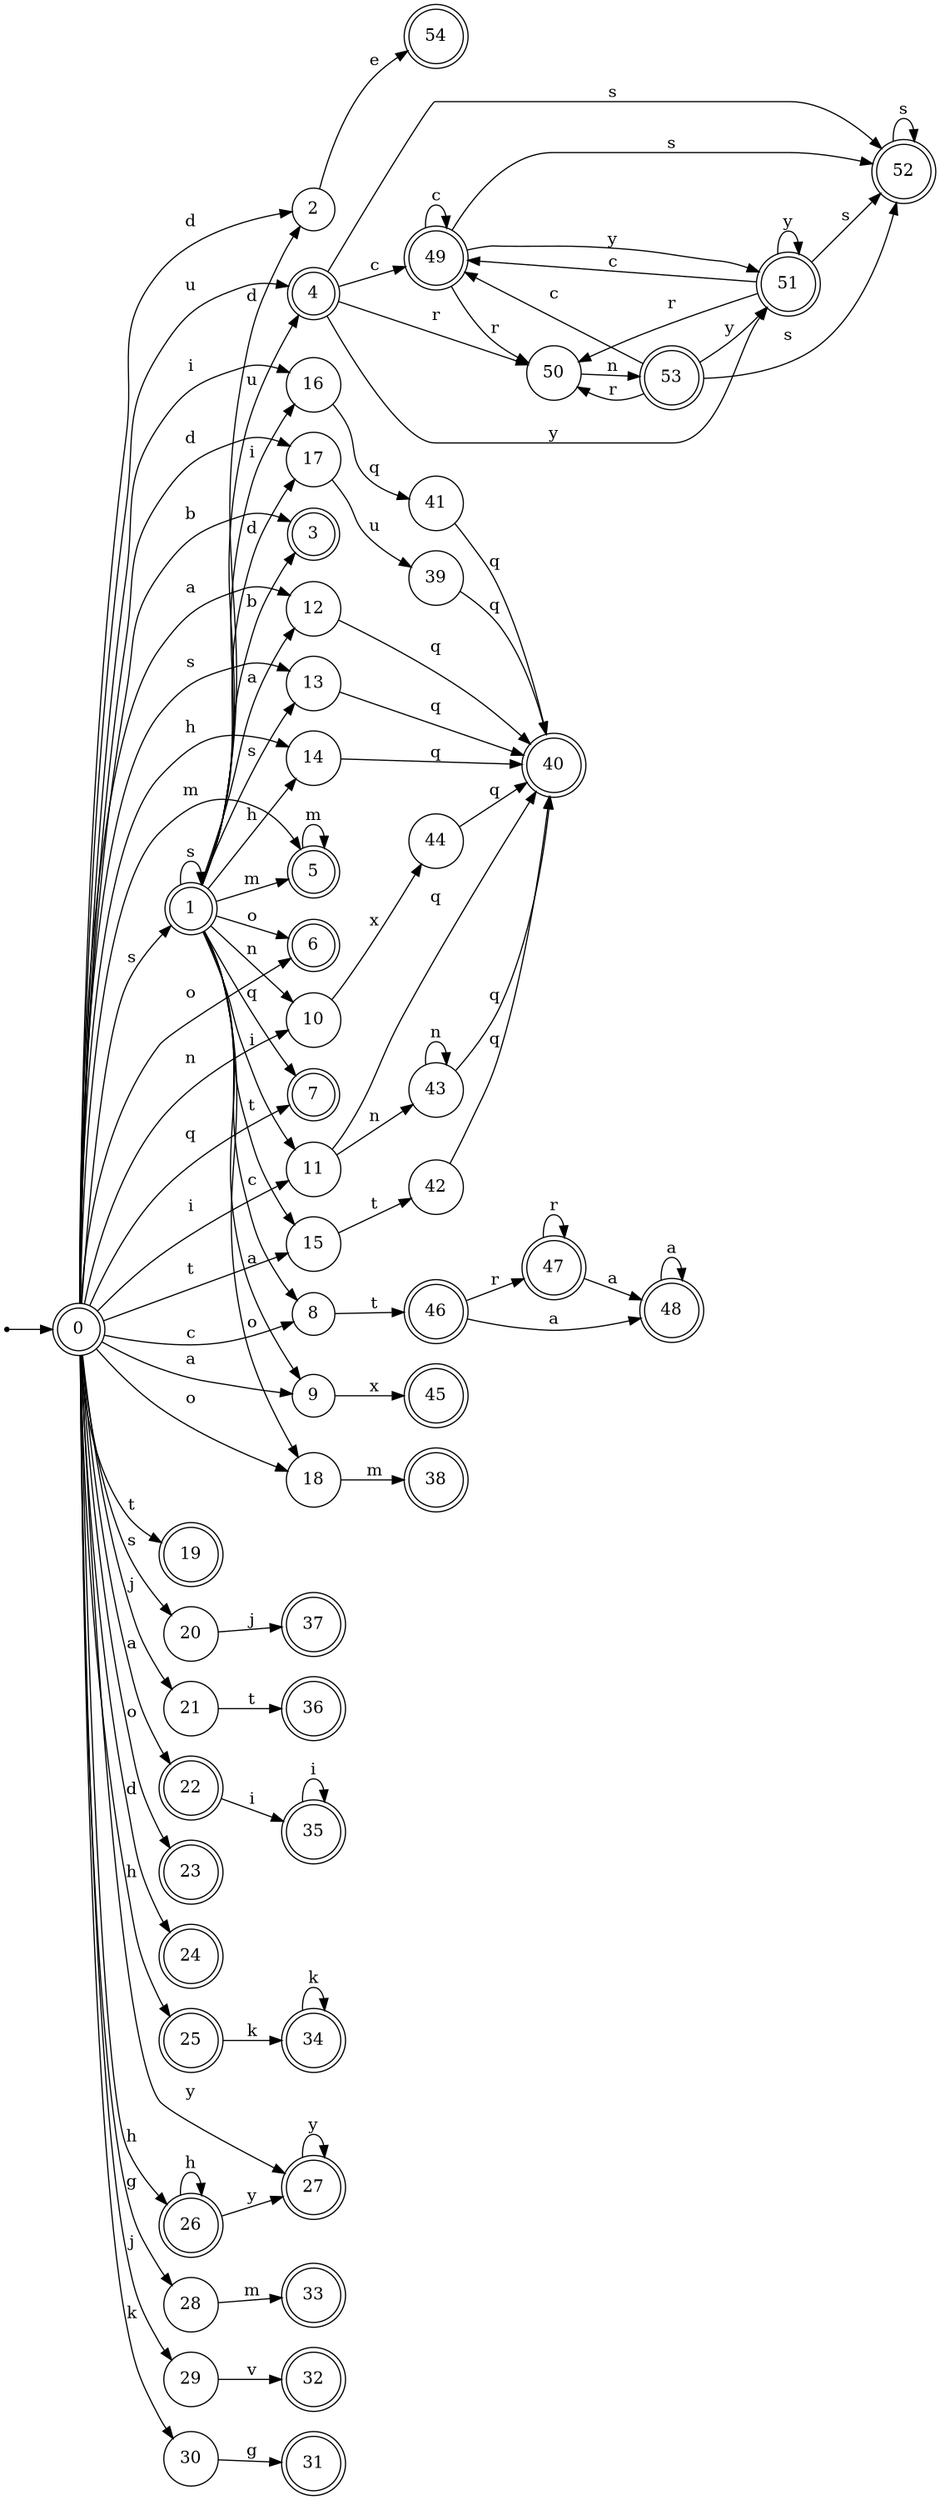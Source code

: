 digraph finite_state_machine {
rankdir=LR;
size="20,20";
node [shape = point]; "dummy0"
node [shape = doublecircle]; "0";"dummy0" -> "0";
node [shape = doublecircle]; "1";node [shape = circle]; "2";
node [shape = doublecircle]; "3";node [shape = doublecircle]; "4";node [shape = doublecircle]; "5";node [shape = doublecircle]; "6";node [shape = doublecircle]; "7";node [shape = circle]; "8";
node [shape = circle]; "9";
node [shape = circle]; "10";
node [shape = circle]; "11";
node [shape = circle]; "12";
node [shape = circle]; "13";
node [shape = circle]; "14";
node [shape = circle]; "15";
node [shape = circle]; "16";
node [shape = circle]; "17";
node [shape = circle]; "18";
node [shape = doublecircle]; "19";node [shape = circle]; "20";
node [shape = circle]; "21";
node [shape = doublecircle]; "22";node [shape = doublecircle]; "23";node [shape = doublecircle]; "24";node [shape = doublecircle]; "25";node [shape = doublecircle]; "26";node [shape = doublecircle]; "27";node [shape = circle]; "28";
node [shape = circle]; "29";
node [shape = circle]; "30";
node [shape = doublecircle]; "31";node [shape = doublecircle]; "32";node [shape = doublecircle]; "33";node [shape = doublecircle]; "34";node [shape = doublecircle]; "35";node [shape = doublecircle]; "36";node [shape = doublecircle]; "37";node [shape = doublecircle]; "38";node [shape = circle]; "39";
node [shape = doublecircle]; "40";node [shape = circle]; "41";
node [shape = circle]; "42";
node [shape = circle]; "43";
node [shape = circle]; "44";
node [shape = doublecircle]; "45";node [shape = doublecircle]; "46";node [shape = doublecircle]; "47";node [shape = doublecircle]; "48";node [shape = doublecircle]; "49";node [shape = circle]; "50";
node [shape = doublecircle]; "51";node [shape = doublecircle]; "52";node [shape = doublecircle]; "53";node [shape = doublecircle]; "54";"0" -> "1" [label = "s"];
 "0" -> "20" [label = "s"];
 "0" -> "13" [label = "s"];
 "0" -> "24" [label = "d"];
 "0" -> "17" [label = "d"];
 "0" -> "2" [label = "d"];
 "0" -> "3" [label = "b"];
 "0" -> "4" [label = "u"];
 "0" -> "5" [label = "m"];
 "0" -> "18" [label = "o"];
 "0" -> "6" [label = "o"];
 "0" -> "23" [label = "o"];
 "0" -> "7" [label = "q"];
 "0" -> "8" [label = "c"];
 "0" -> "9" [label = "a"];
 "0" -> "12" [label = "a"];
 "0" -> "22" [label = "a"];
 "0" -> "10" [label = "n"];
 "0" -> "16" [label = "i"];
 "0" -> "11" [label = "i"];
 "0" -> "25" [label = "h"];
 "0" -> "26" [label = "h"];
 "0" -> "14" [label = "h"];
 "0" -> "19" [label = "t"];
 "0" -> "15" [label = "t"];
 "0" -> "29" [label = "j"];
 "0" -> "21" [label = "j"];
 "0" -> "27" [label = "y"];
 "0" -> "28" [label = "g"];
 "0" -> "30" [label = "k"];
 "30" -> "31" [label = "g"];
 "29" -> "32" [label = "v"];
 "28" -> "33" [label = "m"];
 "27" -> "27" [label = "y"];
 "26" -> "26" [label = "h"];
 "26" -> "27" [label = "y"];
 "25" -> "34" [label = "k"];
 "34" -> "34" [label = "k"];
 "22" -> "35" [label = "i"];
 "35" -> "35" [label = "i"];
 "21" -> "36" [label = "t"];
 "20" -> "37" [label = "j"];
 "18" -> "38" [label = "m"];
 "17" -> "39" [label = "u"];
 "39" -> "40" [label = "q"];
 "16" -> "41" [label = "q"];
 "41" -> "40" [label = "q"];
 "15" -> "42" [label = "t"];
 "42" -> "40" [label = "q"];
 "14" -> "40" [label = "q"];
 "13" -> "40" [label = "q"];
 "12" -> "40" [label = "q"];
 "11" -> "43" [label = "n"];
 "11" -> "40" [label = "q"];
 "43" -> "43" [label = "n"];
 "43" -> "40" [label = "q"];
 "10" -> "44" [label = "x"];
 "44" -> "40" [label = "q"];
 "9" -> "45" [label = "x"];
 "8" -> "46" [label = "t"];
 "46" -> "47" [label = "r"];
 "46" -> "48" [label = "a"];
 "48" -> "48" [label = "a"];
 "47" -> "47" [label = "r"];
 "47" -> "48" [label = "a"];
 "5" -> "5" [label = "m"];
 "4" -> "49" [label = "c"];
 "4" -> "50" [label = "r"];
 "4" -> "51" [label = "y"];
 "4" -> "52" [label = "s"];
 "52" -> "52" [label = "s"];
 "51" -> "51" [label = "y"];
 "51" -> "49" [label = "c"];
 "51" -> "50" [label = "r"];
 "51" -> "52" [label = "s"];
 "50" -> "53" [label = "n"];
 "53" -> "50" [label = "r"];
 "53" -> "49" [label = "c"];
 "53" -> "51" [label = "y"];
 "53" -> "52" [label = "s"];
 "49" -> "49" [label = "c"];
 "49" -> "50" [label = "r"];
 "49" -> "51" [label = "y"];
 "49" -> "52" [label = "s"];
 "2" -> "54" [label = "e"];
 "1" -> "1" [label = "s"];
 "1" -> "13" [label = "s"];
 "1" -> "17" [label = "d"];
 "1" -> "2" [label = "d"];
 "1" -> "3" [label = "b"];
 "1" -> "4" [label = "u"];
 "1" -> "5" [label = "m"];
 "1" -> "18" [label = "o"];
 "1" -> "6" [label = "o"];
 "1" -> "7" [label = "q"];
 "1" -> "8" [label = "c"];
 "1" -> "9" [label = "a"];
 "1" -> "12" [label = "a"];
 "1" -> "10" [label = "n"];
 "1" -> "16" [label = "i"];
 "1" -> "11" [label = "i"];
 "1" -> "14" [label = "h"];
 "1" -> "15" [label = "t"];
 }
